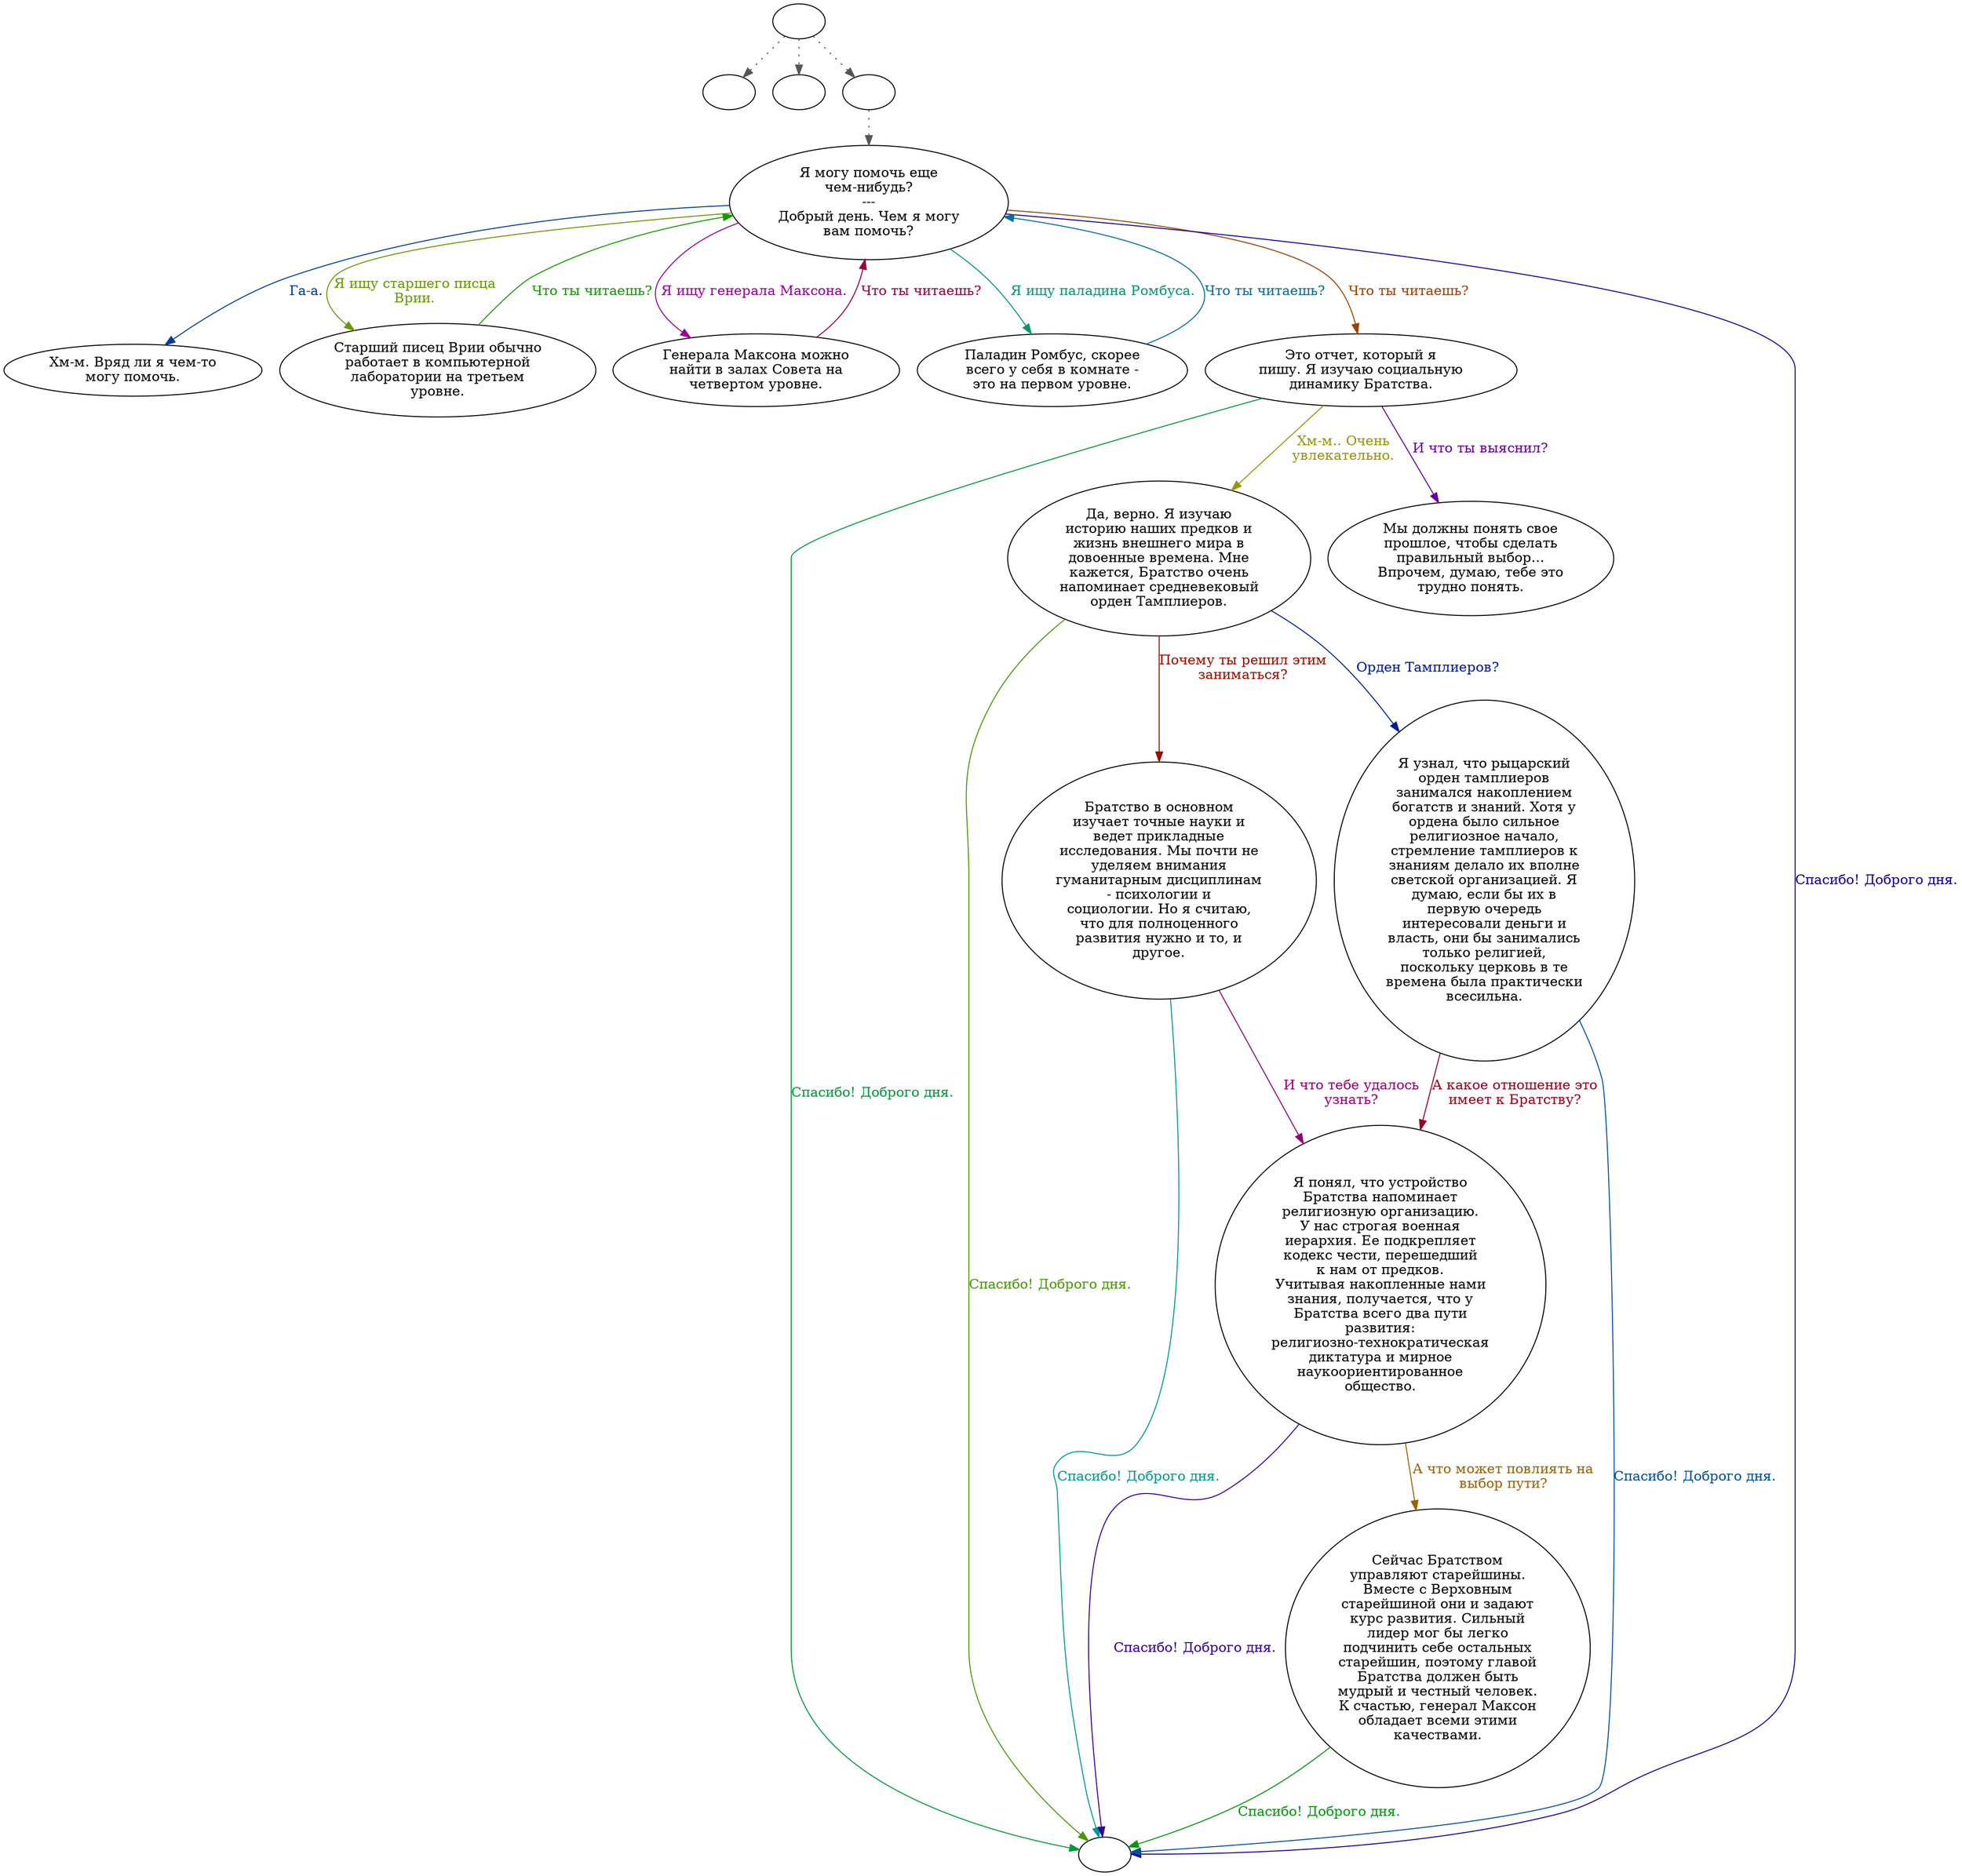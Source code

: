 digraph brenden {
  "start" [style=filled       fillcolor="#FFFFFF"       color="#000000"]
  "start" -> "critter_p_proc" [style=dotted color="#555555"]
  "start" -> "destroy_p_proc" [style=dotted color="#555555"]
  "start" -> "talk_p_proc" [style=dotted color="#555555"]
  "start" [label=""]
  "critter_p_proc" [style=filled       fillcolor="#FFFFFF"       color="#000000"]
  "critter_p_proc" [label=""]
  "destroy_p_proc" [style=filled       fillcolor="#FFFFFF"       color="#000000"]
  "destroy_p_proc" [label=""]
  "talk_p_proc" [style=filled       fillcolor="#FFFFFF"       color="#000000"]
  "talk_p_proc" -> "Brenden01" [style=dotted color="#555555"]
  "talk_p_proc" [label=""]
  "Brenden01" [style=filled       fillcolor="#FFFFFF"       color="#000000"]
  "Brenden01" [label="Я могу помочь еще\nчем-нибудь?\n---\nДобрый день. Чем я могу\nвам помочь?"]
  "Brenden01" -> "Brenden05" [label="Га-а." color="#003C99" fontcolor="#003C99"]
  "Brenden01" -> "Brenden02" [label="Я ищу старшего писца\nВрии." color="#699900" fontcolor="#699900"]
  "Brenden01" -> "Brenden03" [label="Я ищу генерала Максона." color="#990095" fontcolor="#990095"]
  "Brenden01" -> "Brenden04" [label="Я ищу паладина Ромбуса." color="#009970" fontcolor="#009970"]
  "Brenden01" -> "Brenden06" [label="Что ты читаешь?" color="#994300" fontcolor="#994300"]
  "Brenden01" -> "BrendenEnd" [label="Спасибо! Доброго дня." color="#170099" fontcolor="#170099"]
  "Brenden02" [style=filled       fillcolor="#FFFFFF"       color="#000000"]
  "Brenden02" [label="Старший писец Врии обычно\nработает в компьютерной\nлаборатории на третьем\nуровне."]
  "Brenden02" -> "Brenden01" [label="Что ты читаешь?" color="#169900" fontcolor="#169900"]
  "Brenden03" [style=filled       fillcolor="#FFFFFF"       color="#000000"]
  "Brenden03" [label="Генерала Максона можно\nнайти в залах Совета на\nчетвертом уровне."]
  "Brenden03" -> "Brenden01" [label="Что ты читаешь?" color="#990043" fontcolor="#990043"]
  "Brenden04" [style=filled       fillcolor="#FFFFFF"       color="#000000"]
  "Brenden04" [label="Паладин Ромбус, скорее\nвсего у себя в комнате -\nэто на первом уровне."]
  "Brenden04" -> "Brenden01" [label="Что ты читаешь?" color="#006F99" fontcolor="#006F99"]
  "Brenden05" [style=filled       fillcolor="#FFFFFF"       color="#000000"]
  "Brenden05" [label="Хм-м. Вряд ли я чем-то\nмогу помочь."]
  "Brenden06" [style=filled       fillcolor="#FFFFFF"       color="#000000"]
  "Brenden06" [label="Это отчет, который я\nпишу. Я изучаю социальную\nдинамику Братства."]
  "Brenden06" -> "Brenden07" [label="Хм-м.. Очень\nувлекательно." color="#999600" fontcolor="#999600"]
  "Brenden06" -> "Brenden12" [label="И что ты выяснил?" color="#690099" fontcolor="#690099"]
  "Brenden06" -> "BrendenEnd" [label="Спасибо! Доброго дня." color="#00993D" fontcolor="#00993D"]
  "Brenden07" [style=filled       fillcolor="#FFFFFF"       color="#000000"]
  "Brenden07" [label="Да, верно. Я изучаю\nисторию наших предков и\nжизнь внешнего мира в\nдовоенные времена. Мне\nкажется, Братство очень\nнапоминает средневековый\nорден Тамплиеров."]
  "Brenden07" -> "Brenden08" [label="Почему ты решил этим\nзаниматься?" color="#991000" fontcolor="#991000"]
  "Brenden07" -> "Brenden11" [label="Орден Тамплиеров?" color="#001D99" fontcolor="#001D99"]
  "Brenden07" -> "BrendenEnd" [label="Спасибо! Доброго дня." color="#499900" fontcolor="#499900"]
  "Brenden08" [style=filled       fillcolor="#FFFFFF"       color="#000000"]
  "Brenden08" [label="Братство в основном\nизучает точные науки и\nведет прикладные\nисследования. Мы почти не\nуделяем внимания\nгуманитарным дисциплинам\n- психологии и\nсоциологии. Но я считаю,\nчто для полноценного\nразвития нужно и то, и\nдругое."]
  "Brenden08" -> "Brenden09" [label="И что тебе удалось\nузнать?" color="#990076" fontcolor="#990076"]
  "Brenden08" -> "BrendenEnd" [label="Спасибо! Доброго дня." color="#009990" fontcolor="#009990"]
  "Brenden09" [style=filled       fillcolor="#FFFFFF"       color="#000000"]
  "Brenden09" [label="Я понял, что устройство\nБратства напоминает\nрелигиозную организацию.\nУ нас строгая военная\nиерархия. Ее подкрепляет\nкодекс чести, перешедший\nк нам от предков.\nУчитывая накопленные нами\nзнания, получается, что у\nБратства всего два пути\nразвития:\nрелигиозно-технократическая\nдиктатура и мирное\nнаукоориентированное\nобщество."]
  "Brenden09" -> "Brenden10" [label="А что может повлиять на\nвыбор пути?" color="#996300" fontcolor="#996300"]
  "Brenden09" -> "BrendenEnd" [label="Спасибо! Доброго дня." color="#360099" fontcolor="#360099"]
  "Brenden10" [style=filled       fillcolor="#FFFFFF"       color="#000000"]
  "Brenden10" [label="Сейчас Братством\nуправляют старейшины.\nВместе с Верховным\nстарейшиной они и задают\nкурс развития. Сильный\nлидер мог бы легко\nподчинить себе остальных\nстарейшин, поэтому главой\nБратства должен быть\nмудрый и честный человек.\nК счастью, генерал Максон\nобладает всеми этими\nкачествами."]
  "Brenden10" -> "BrendenEnd" [label="Спасибо! Доброго дня." color="#00990A" fontcolor="#00990A"]
  "Brenden11" [style=filled       fillcolor="#FFFFFF"       color="#000000"]
  "Brenden11" [label="Я узнал, что рыцарский\nорден тамплиеров\nзанимался накоплением\nбогатств и знаний. Хотя у\nордена было сильное\nрелигиозное начало,\nстремление тамплиеров к\nзнаниям делало их вполне\nсветской организацией. Я\nдумаю, если бы их в\nпервую очередь\nинтересовали деньги и\nвласть, они бы занимались\nтолько религией,\nпоскольку церковь в те\nвремена была практически\nвсесильна."]
  "Brenden11" -> "Brenden09" [label="А какое отношение это\nимеет к Братству?" color="#990023" fontcolor="#990023"]
  "Brenden11" -> "BrendenEnd" [label="Спасибо! Доброго дня." color="#005099" fontcolor="#005099"]
  "Brenden12" [style=filled       fillcolor="#FFFFFF"       color="#000000"]
  "Brenden12" [label="Мы должны понять свое\nпрошлое, чтобы сделать\nправильный выбор...\nВпрочем, думаю, тебе это\nтрудно понять."]
  "BrendenEnd" [style=filled       fillcolor="#FFFFFF"       color="#000000"]
  "BrendenEnd" [label=""]
}